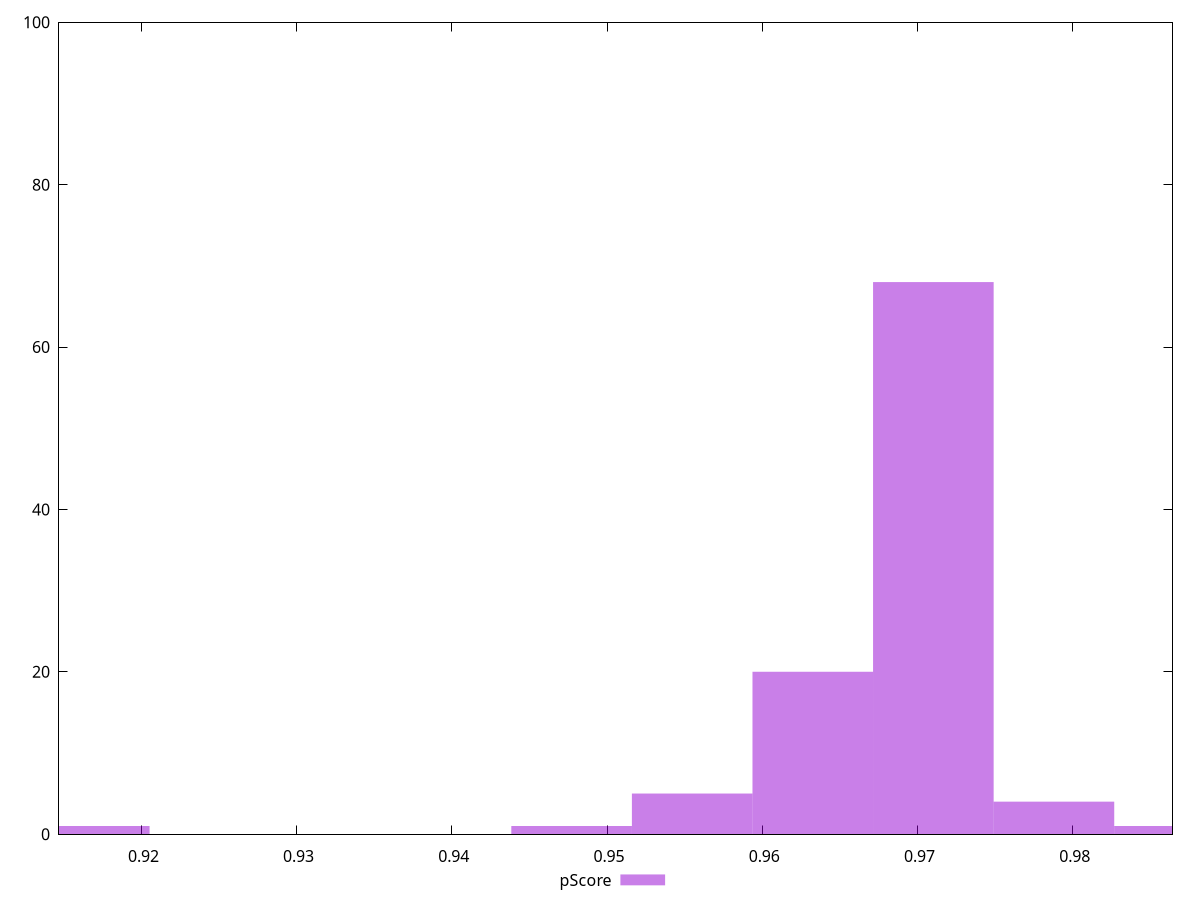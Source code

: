 reset

$pScore <<EOF
0.9710198634016314 68
0.9632517044944183 20
0.9554835455872053 5
0.9787880223088444 4
0.91664275105114 1
0.9865561812160575 1
0.9477153866799922 1
EOF

set key outside below
set boxwidth 0.007768158907213051
set xrange [0.9146928421679235:0.9864258879925946]
set yrange [0:100]
set trange [0:100]
set style fill transparent solid 0.5 noborder
set terminal svg size 640, 490 enhanced background rgb 'white'
set output "report_00009_2021-02-08T22-37-41.559Z/speed-index/samples/pages+cached+noadtech/pScore/histogram.svg"

plot $pScore title "pScore" with boxes

reset
